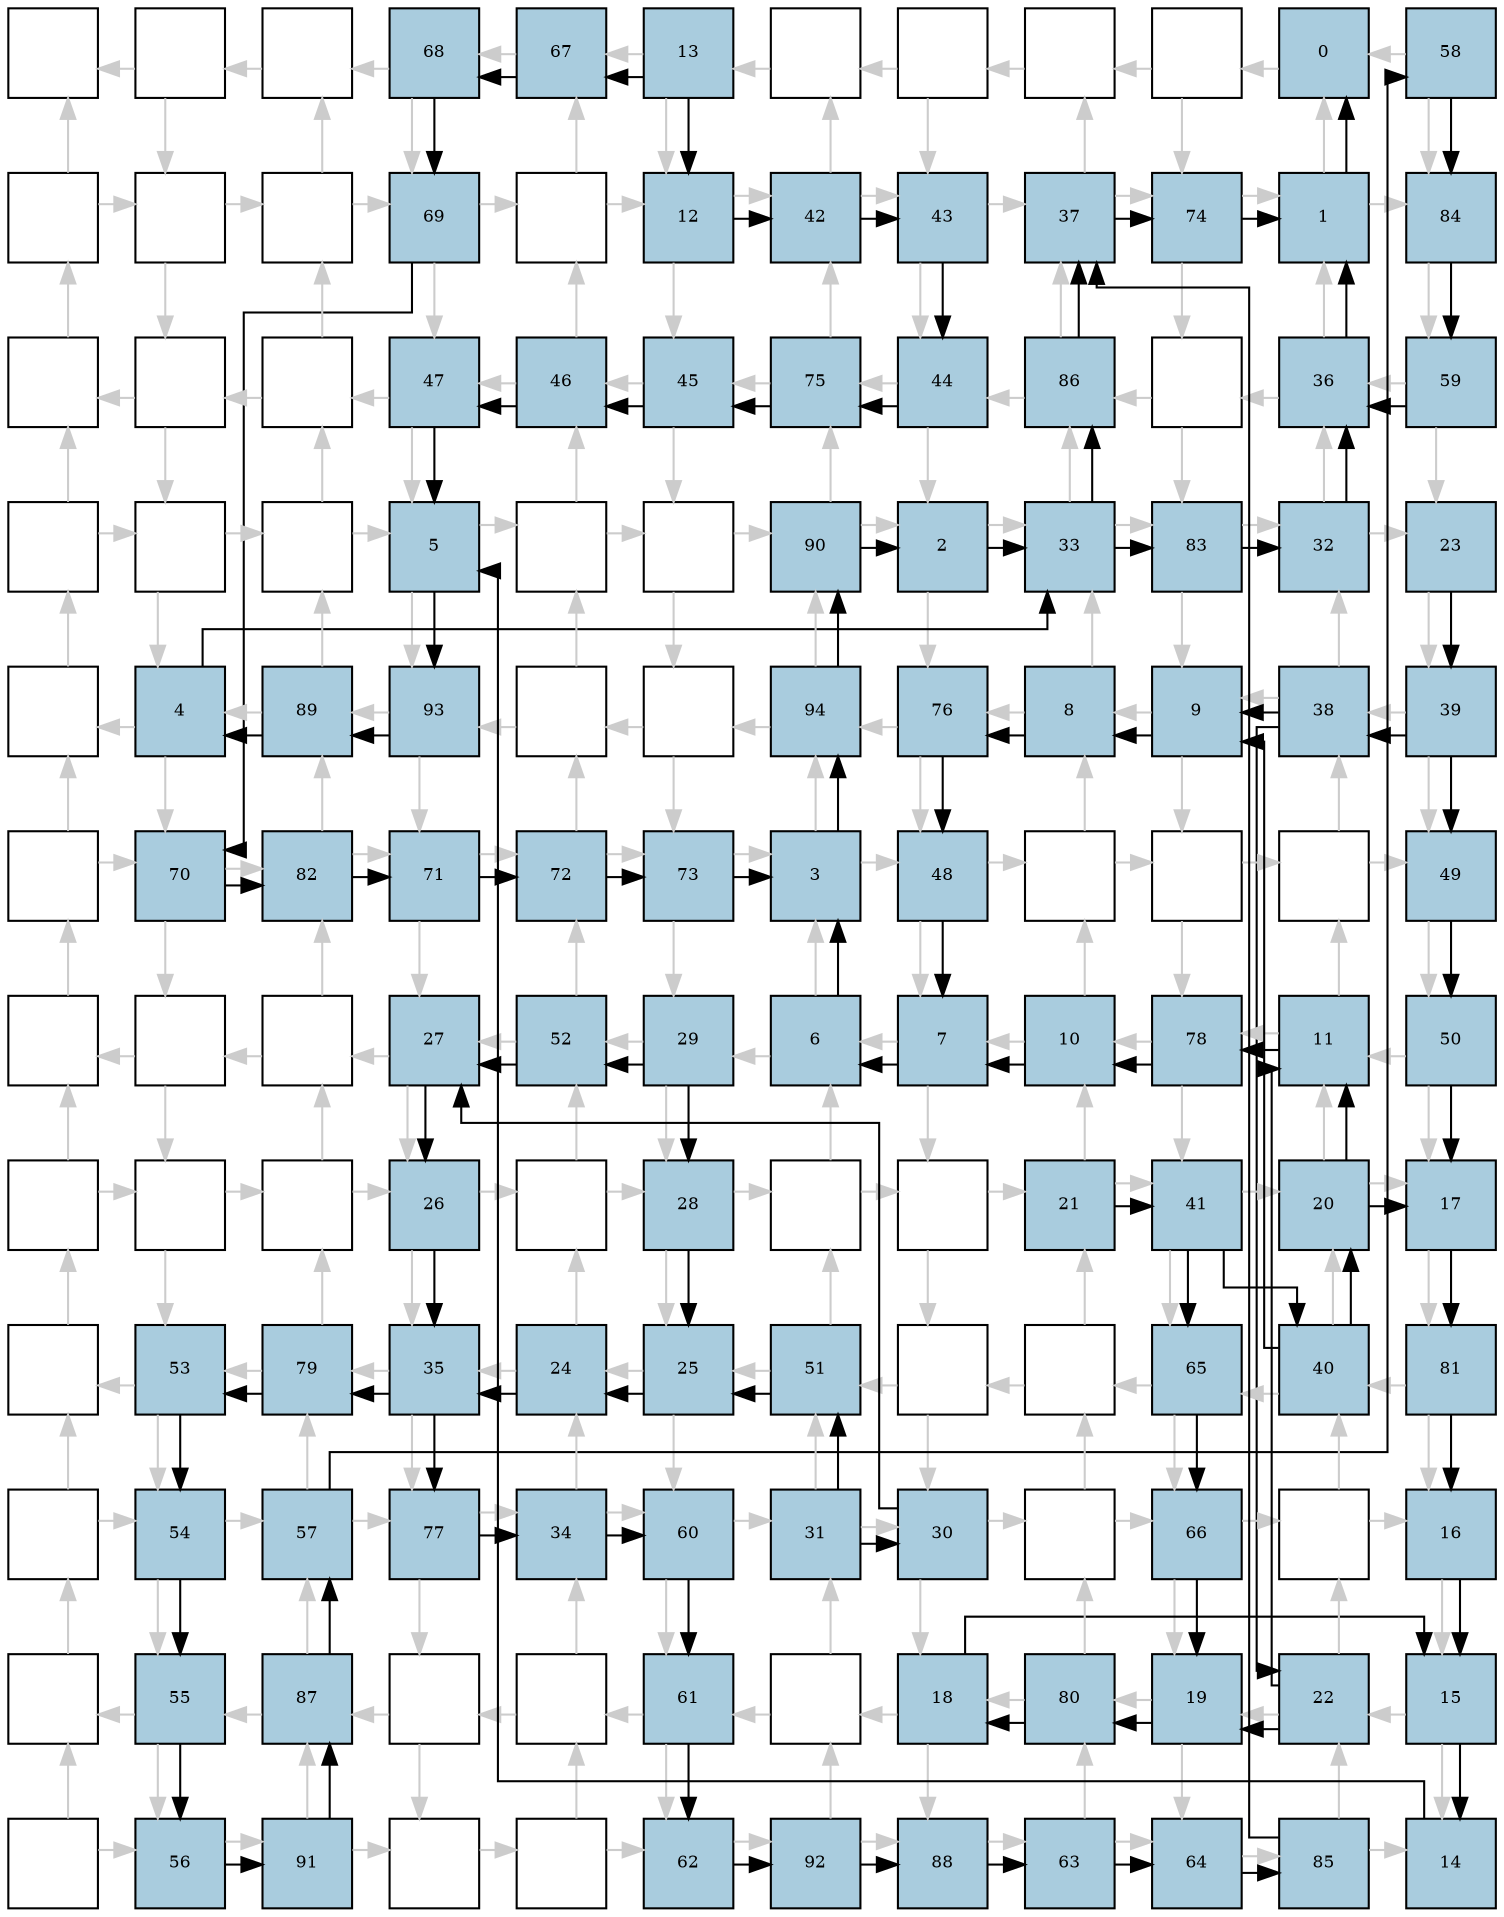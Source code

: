 digraph layout{
rankdir=TB; 

splines=ortho; 

node [style=filled shape=square fixedsize=true width=0.6];
0[label="", fontsize=8, fillcolor="#ffffff"];
1[label="", fontsize=8, fillcolor="#ffffff"];
2[label="", fontsize=8, fillcolor="#ffffff"];
3[label="68", fontsize=8, fillcolor="#a9ccde"];
4[label="67", fontsize=8, fillcolor="#a9ccde"];
5[label="13", fontsize=8, fillcolor="#a9ccde"];
6[label="", fontsize=8, fillcolor="#ffffff"];
7[label="", fontsize=8, fillcolor="#ffffff"];
8[label="", fontsize=8, fillcolor="#ffffff"];
9[label="", fontsize=8, fillcolor="#ffffff"];
10[label="0", fontsize=8, fillcolor="#a9ccde"];
11[label="58", fontsize=8, fillcolor="#a9ccde"];
12[label="", fontsize=8, fillcolor="#ffffff"];
13[label="", fontsize=8, fillcolor="#ffffff"];
14[label="", fontsize=8, fillcolor="#ffffff"];
15[label="69", fontsize=8, fillcolor="#a9ccde"];
16[label="", fontsize=8, fillcolor="#ffffff"];
17[label="12", fontsize=8, fillcolor="#a9ccde"];
18[label="42", fontsize=8, fillcolor="#a9ccde"];
19[label="43", fontsize=8, fillcolor="#a9ccde"];
20[label="37", fontsize=8, fillcolor="#a9ccde"];
21[label="74", fontsize=8, fillcolor="#a9ccde"];
22[label="1", fontsize=8, fillcolor="#a9ccde"];
23[label="84", fontsize=8, fillcolor="#a9ccde"];
24[label="", fontsize=8, fillcolor="#ffffff"];
25[label="", fontsize=8, fillcolor="#ffffff"];
26[label="", fontsize=8, fillcolor="#ffffff"];
27[label="47", fontsize=8, fillcolor="#a9ccde"];
28[label="46", fontsize=8, fillcolor="#a9ccde"];
29[label="45", fontsize=8, fillcolor="#a9ccde"];
30[label="75", fontsize=8, fillcolor="#a9ccde"];
31[label="44", fontsize=8, fillcolor="#a9ccde"];
32[label="86", fontsize=8, fillcolor="#a9ccde"];
33[label="", fontsize=8, fillcolor="#ffffff"];
34[label="36", fontsize=8, fillcolor="#a9ccde"];
35[label="59", fontsize=8, fillcolor="#a9ccde"];
36[label="", fontsize=8, fillcolor="#ffffff"];
37[label="", fontsize=8, fillcolor="#ffffff"];
38[label="", fontsize=8, fillcolor="#ffffff"];
39[label="5", fontsize=8, fillcolor="#a9ccde"];
40[label="", fontsize=8, fillcolor="#ffffff"];
41[label="", fontsize=8, fillcolor="#ffffff"];
42[label="90", fontsize=8, fillcolor="#a9ccde"];
43[label="2", fontsize=8, fillcolor="#a9ccde"];
44[label="33", fontsize=8, fillcolor="#a9ccde"];
45[label="83", fontsize=8, fillcolor="#a9ccde"];
46[label="32", fontsize=8, fillcolor="#a9ccde"];
47[label="23", fontsize=8, fillcolor="#a9ccde"];
48[label="", fontsize=8, fillcolor="#ffffff"];
49[label="4", fontsize=8, fillcolor="#a9ccde"];
50[label="89", fontsize=8, fillcolor="#a9ccde"];
51[label="93", fontsize=8, fillcolor="#a9ccde"];
52[label="", fontsize=8, fillcolor="#ffffff"];
53[label="", fontsize=8, fillcolor="#ffffff"];
54[label="94", fontsize=8, fillcolor="#a9ccde"];
55[label="76", fontsize=8, fillcolor="#a9ccde"];
56[label="8", fontsize=8, fillcolor="#a9ccde"];
57[label="9", fontsize=8, fillcolor="#a9ccde"];
58[label="38", fontsize=8, fillcolor="#a9ccde"];
59[label="39", fontsize=8, fillcolor="#a9ccde"];
60[label="", fontsize=8, fillcolor="#ffffff"];
61[label="70", fontsize=8, fillcolor="#a9ccde"];
62[label="82", fontsize=8, fillcolor="#a9ccde"];
63[label="71", fontsize=8, fillcolor="#a9ccde"];
64[label="72", fontsize=8, fillcolor="#a9ccde"];
65[label="73", fontsize=8, fillcolor="#a9ccde"];
66[label="3", fontsize=8, fillcolor="#a9ccde"];
67[label="48", fontsize=8, fillcolor="#a9ccde"];
68[label="", fontsize=8, fillcolor="#ffffff"];
69[label="", fontsize=8, fillcolor="#ffffff"];
70[label="", fontsize=8, fillcolor="#ffffff"];
71[label="49", fontsize=8, fillcolor="#a9ccde"];
72[label="", fontsize=8, fillcolor="#ffffff"];
73[label="", fontsize=8, fillcolor="#ffffff"];
74[label="", fontsize=8, fillcolor="#ffffff"];
75[label="27", fontsize=8, fillcolor="#a9ccde"];
76[label="52", fontsize=8, fillcolor="#a9ccde"];
77[label="29", fontsize=8, fillcolor="#a9ccde"];
78[label="6", fontsize=8, fillcolor="#a9ccde"];
79[label="7", fontsize=8, fillcolor="#a9ccde"];
80[label="10", fontsize=8, fillcolor="#a9ccde"];
81[label="78", fontsize=8, fillcolor="#a9ccde"];
82[label="11", fontsize=8, fillcolor="#a9ccde"];
83[label="50", fontsize=8, fillcolor="#a9ccde"];
84[label="", fontsize=8, fillcolor="#ffffff"];
85[label="", fontsize=8, fillcolor="#ffffff"];
86[label="", fontsize=8, fillcolor="#ffffff"];
87[label="26", fontsize=8, fillcolor="#a9ccde"];
88[label="", fontsize=8, fillcolor="#ffffff"];
89[label="28", fontsize=8, fillcolor="#a9ccde"];
90[label="", fontsize=8, fillcolor="#ffffff"];
91[label="", fontsize=8, fillcolor="#ffffff"];
92[label="21", fontsize=8, fillcolor="#a9ccde"];
93[label="41", fontsize=8, fillcolor="#a9ccde"];
94[label="20", fontsize=8, fillcolor="#a9ccde"];
95[label="17", fontsize=8, fillcolor="#a9ccde"];
96[label="", fontsize=8, fillcolor="#ffffff"];
97[label="53", fontsize=8, fillcolor="#a9ccde"];
98[label="79", fontsize=8, fillcolor="#a9ccde"];
99[label="35", fontsize=8, fillcolor="#a9ccde"];
100[label="24", fontsize=8, fillcolor="#a9ccde"];
101[label="25", fontsize=8, fillcolor="#a9ccde"];
102[label="51", fontsize=8, fillcolor="#a9ccde"];
103[label="", fontsize=8, fillcolor="#ffffff"];
104[label="", fontsize=8, fillcolor="#ffffff"];
105[label="65", fontsize=8, fillcolor="#a9ccde"];
106[label="40", fontsize=8, fillcolor="#a9ccde"];
107[label="81", fontsize=8, fillcolor="#a9ccde"];
108[label="", fontsize=8, fillcolor="#ffffff"];
109[label="54", fontsize=8, fillcolor="#a9ccde"];
110[label="57", fontsize=8, fillcolor="#a9ccde"];
111[label="77", fontsize=8, fillcolor="#a9ccde"];
112[label="34", fontsize=8, fillcolor="#a9ccde"];
113[label="60", fontsize=8, fillcolor="#a9ccde"];
114[label="31", fontsize=8, fillcolor="#a9ccde"];
115[label="30", fontsize=8, fillcolor="#a9ccde"];
116[label="", fontsize=8, fillcolor="#ffffff"];
117[label="66", fontsize=8, fillcolor="#a9ccde"];
118[label="", fontsize=8, fillcolor="#ffffff"];
119[label="16", fontsize=8, fillcolor="#a9ccde"];
120[label="", fontsize=8, fillcolor="#ffffff"];
121[label="55", fontsize=8, fillcolor="#a9ccde"];
122[label="87", fontsize=8, fillcolor="#a9ccde"];
123[label="", fontsize=8, fillcolor="#ffffff"];
124[label="", fontsize=8, fillcolor="#ffffff"];
125[label="61", fontsize=8, fillcolor="#a9ccde"];
126[label="", fontsize=8, fillcolor="#ffffff"];
127[label="18", fontsize=8, fillcolor="#a9ccde"];
128[label="80", fontsize=8, fillcolor="#a9ccde"];
129[label="19", fontsize=8, fillcolor="#a9ccde"];
130[label="22", fontsize=8, fillcolor="#a9ccde"];
131[label="15", fontsize=8, fillcolor="#a9ccde"];
132[label="", fontsize=8, fillcolor="#ffffff"];
133[label="56", fontsize=8, fillcolor="#a9ccde"];
134[label="91", fontsize=8, fillcolor="#a9ccde"];
135[label="", fontsize=8, fillcolor="#ffffff"];
136[label="", fontsize=8, fillcolor="#ffffff"];
137[label="62", fontsize=8, fillcolor="#a9ccde"];
138[label="92", fontsize=8, fillcolor="#a9ccde"];
139[label="88", fontsize=8, fillcolor="#a9ccde"];
140[label="63", fontsize=8, fillcolor="#a9ccde"];
141[label="64", fontsize=8, fillcolor="#a9ccde"];
142[label="85", fontsize=8, fillcolor="#a9ccde"];
143[label="14", fontsize=8, fillcolor="#a9ccde"];
edge [constraint=false, style=vis];
1 -> 0 [color="#cccccc"];
1 -> 13 [color="#cccccc"];
2 -> 1 [color="#cccccc"];
3 -> 2 [color="#cccccc"];
3 -> 15 [color="#cccccc"];
4 -> 3 [color="#cccccc"];
5 -> 4 [color="#cccccc"];
5 -> 17 [color="#cccccc"];
6 -> 5 [color="#cccccc"];
7 -> 6 [color="#cccccc"];
7 -> 19 [color="#cccccc"];
8 -> 7 [color="#cccccc"];
9 -> 8 [color="#cccccc"];
9 -> 21 [color="#cccccc"];
10 -> 9 [color="#cccccc"];
11 -> 10 [color="#cccccc"];
11 -> 23 [color="#cccccc"];
12 -> 13 [color="#cccccc"];
12 -> 0 [color="#cccccc"];
13 -> 25 [color="#cccccc"];
13 -> 14 [color="#cccccc"];
14 -> 15 [color="#cccccc"];
14 -> 2 [color="#cccccc"];
15 -> 27 [color="#cccccc"];
15 -> 16 [color="#cccccc"];
16 -> 17 [color="#cccccc"];
16 -> 4 [color="#cccccc"];
17 -> 29 [color="#cccccc"];
17 -> 18 [color="#cccccc"];
18 -> 19 [color="#cccccc"];
18 -> 6 [color="#cccccc"];
19 -> 31 [color="#cccccc"];
19 -> 20 [color="#cccccc"];
20 -> 21 [color="#cccccc"];
20 -> 8 [color="#cccccc"];
21 -> 33 [color="#cccccc"];
21 -> 22 [color="#cccccc"];
22 -> 23 [color="#cccccc"];
22 -> 10 [color="#cccccc"];
23 -> 35 [color="#cccccc"];
24 -> 12 [color="#cccccc"];
25 -> 24 [color="#cccccc"];
25 -> 37 [color="#cccccc"];
26 -> 14 [color="#cccccc"];
26 -> 25 [color="#cccccc"];
27 -> 26 [color="#cccccc"];
27 -> 39 [color="#cccccc"];
28 -> 16 [color="#cccccc"];
28 -> 27 [color="#cccccc"];
29 -> 28 [color="#cccccc"];
29 -> 41 [color="#cccccc"];
30 -> 18 [color="#cccccc"];
30 -> 29 [color="#cccccc"];
31 -> 30 [color="#cccccc"];
31 -> 43 [color="#cccccc"];
32 -> 20 [color="#cccccc"];
32 -> 31 [color="#cccccc"];
33 -> 32 [color="#cccccc"];
33 -> 45 [color="#cccccc"];
34 -> 22 [color="#cccccc"];
34 -> 33 [color="#cccccc"];
35 -> 34 [color="#cccccc"];
35 -> 47 [color="#cccccc"];
36 -> 37 [color="#cccccc"];
36 -> 24 [color="#cccccc"];
37 -> 49 [color="#cccccc"];
37 -> 38 [color="#cccccc"];
38 -> 39 [color="#cccccc"];
38 -> 26 [color="#cccccc"];
39 -> 51 [color="#cccccc"];
39 -> 40 [color="#cccccc"];
40 -> 41 [color="#cccccc"];
40 -> 28 [color="#cccccc"];
41 -> 53 [color="#cccccc"];
41 -> 42 [color="#cccccc"];
42 -> 43 [color="#cccccc"];
42 -> 30 [color="#cccccc"];
43 -> 55 [color="#cccccc"];
43 -> 44 [color="#cccccc"];
44 -> 45 [color="#cccccc"];
44 -> 32 [color="#cccccc"];
45 -> 57 [color="#cccccc"];
45 -> 46 [color="#cccccc"];
46 -> 47 [color="#cccccc"];
46 -> 34 [color="#cccccc"];
47 -> 59 [color="#cccccc"];
48 -> 36 [color="#cccccc"];
49 -> 48 [color="#cccccc"];
49 -> 61 [color="#cccccc"];
50 -> 38 [color="#cccccc"];
50 -> 49 [color="#cccccc"];
51 -> 50 [color="#cccccc"];
51 -> 63 [color="#cccccc"];
52 -> 40 [color="#cccccc"];
52 -> 51 [color="#cccccc"];
53 -> 52 [color="#cccccc"];
53 -> 65 [color="#cccccc"];
54 -> 42 [color="#cccccc"];
54 -> 53 [color="#cccccc"];
55 -> 54 [color="#cccccc"];
55 -> 67 [color="#cccccc"];
56 -> 44 [color="#cccccc"];
56 -> 55 [color="#cccccc"];
57 -> 56 [color="#cccccc"];
57 -> 69 [color="#cccccc"];
58 -> 46 [color="#cccccc"];
58 -> 57 [color="#cccccc"];
59 -> 58 [color="#cccccc"];
59 -> 71 [color="#cccccc"];
60 -> 61 [color="#cccccc"];
60 -> 48 [color="#cccccc"];
61 -> 73 [color="#cccccc"];
61 -> 62 [color="#cccccc"];
62 -> 63 [color="#cccccc"];
62 -> 50 [color="#cccccc"];
63 -> 75 [color="#cccccc"];
63 -> 64 [color="#cccccc"];
64 -> 65 [color="#cccccc"];
64 -> 52 [color="#cccccc"];
65 -> 77 [color="#cccccc"];
65 -> 66 [color="#cccccc"];
66 -> 67 [color="#cccccc"];
66 -> 54 [color="#cccccc"];
67 -> 79 [color="#cccccc"];
67 -> 68 [color="#cccccc"];
68 -> 69 [color="#cccccc"];
68 -> 56 [color="#cccccc"];
69 -> 81 [color="#cccccc"];
69 -> 70 [color="#cccccc"];
70 -> 71 [color="#cccccc"];
70 -> 58 [color="#cccccc"];
71 -> 83 [color="#cccccc"];
72 -> 60 [color="#cccccc"];
73 -> 72 [color="#cccccc"];
73 -> 85 [color="#cccccc"];
74 -> 62 [color="#cccccc"];
74 -> 73 [color="#cccccc"];
75 -> 74 [color="#cccccc"];
75 -> 87 [color="#cccccc"];
76 -> 64 [color="#cccccc"];
76 -> 75 [color="#cccccc"];
77 -> 76 [color="#cccccc"];
77 -> 89 [color="#cccccc"];
78 -> 66 [color="#cccccc"];
78 -> 77 [color="#cccccc"];
79 -> 78 [color="#cccccc"];
79 -> 91 [color="#cccccc"];
80 -> 68 [color="#cccccc"];
80 -> 79 [color="#cccccc"];
81 -> 80 [color="#cccccc"];
81 -> 93 [color="#cccccc"];
82 -> 70 [color="#cccccc"];
82 -> 81 [color="#cccccc"];
83 -> 82 [color="#cccccc"];
83 -> 95 [color="#cccccc"];
84 -> 85 [color="#cccccc"];
84 -> 72 [color="#cccccc"];
85 -> 97 [color="#cccccc"];
85 -> 86 [color="#cccccc"];
86 -> 87 [color="#cccccc"];
86 -> 74 [color="#cccccc"];
87 -> 99 [color="#cccccc"];
87 -> 88 [color="#cccccc"];
88 -> 89 [color="#cccccc"];
88 -> 76 [color="#cccccc"];
89 -> 101 [color="#cccccc"];
89 -> 90 [color="#cccccc"];
90 -> 91 [color="#cccccc"];
90 -> 78 [color="#cccccc"];
91 -> 103 [color="#cccccc"];
91 -> 92 [color="#cccccc"];
92 -> 93 [color="#cccccc"];
92 -> 80 [color="#cccccc"];
93 -> 105 [color="#cccccc"];
93 -> 94 [color="#cccccc"];
94 -> 95 [color="#cccccc"];
94 -> 82 [color="#cccccc"];
95 -> 107 [color="#cccccc"];
96 -> 84 [color="#cccccc"];
97 -> 96 [color="#cccccc"];
97 -> 109 [color="#cccccc"];
98 -> 86 [color="#cccccc"];
98 -> 97 [color="#cccccc"];
99 -> 98 [color="#cccccc"];
99 -> 111 [color="#cccccc"];
100 -> 88 [color="#cccccc"];
100 -> 99 [color="#cccccc"];
101 -> 100 [color="#cccccc"];
101 -> 113 [color="#cccccc"];
102 -> 90 [color="#cccccc"];
102 -> 101 [color="#cccccc"];
103 -> 102 [color="#cccccc"];
103 -> 115 [color="#cccccc"];
104 -> 92 [color="#cccccc"];
104 -> 103 [color="#cccccc"];
105 -> 104 [color="#cccccc"];
105 -> 117 [color="#cccccc"];
106 -> 94 [color="#cccccc"];
106 -> 105 [color="#cccccc"];
107 -> 106 [color="#cccccc"];
107 -> 119 [color="#cccccc"];
108 -> 109 [color="#cccccc"];
108 -> 96 [color="#cccccc"];
109 -> 121 [color="#cccccc"];
109 -> 110 [color="#cccccc"];
110 -> 111 [color="#cccccc"];
110 -> 98 [color="#cccccc"];
111 -> 123 [color="#cccccc"];
111 -> 112 [color="#cccccc"];
112 -> 113 [color="#cccccc"];
112 -> 100 [color="#cccccc"];
113 -> 125 [color="#cccccc"];
113 -> 114 [color="#cccccc"];
114 -> 115 [color="#cccccc"];
114 -> 102 [color="#cccccc"];
115 -> 127 [color="#cccccc"];
115 -> 116 [color="#cccccc"];
116 -> 117 [color="#cccccc"];
116 -> 104 [color="#cccccc"];
117 -> 129 [color="#cccccc"];
117 -> 118 [color="#cccccc"];
118 -> 119 [color="#cccccc"];
118 -> 106 [color="#cccccc"];
119 -> 131 [color="#cccccc"];
120 -> 108 [color="#cccccc"];
121 -> 120 [color="#cccccc"];
121 -> 133 [color="#cccccc"];
122 -> 110 [color="#cccccc"];
122 -> 121 [color="#cccccc"];
123 -> 122 [color="#cccccc"];
123 -> 135 [color="#cccccc"];
124 -> 112 [color="#cccccc"];
124 -> 123 [color="#cccccc"];
125 -> 124 [color="#cccccc"];
125 -> 137 [color="#cccccc"];
126 -> 114 [color="#cccccc"];
126 -> 125 [color="#cccccc"];
127 -> 126 [color="#cccccc"];
127 -> 139 [color="#cccccc"];
128 -> 116 [color="#cccccc"];
128 -> 127 [color="#cccccc"];
129 -> 128 [color="#cccccc"];
129 -> 141 [color="#cccccc"];
130 -> 118 [color="#cccccc"];
130 -> 129 [color="#cccccc"];
131 -> 130 [color="#cccccc"];
131 -> 143 [color="#cccccc"];
132 -> 133 [color="#cccccc"];
132 -> 120 [color="#cccccc"];
133 -> 134 [color="#cccccc"];
134 -> 135 [color="#cccccc"];
134 -> 122 [color="#cccccc"];
135 -> 136 [color="#cccccc"];
136 -> 137 [color="#cccccc"];
136 -> 124 [color="#cccccc"];
137 -> 138 [color="#cccccc"];
138 -> 139 [color="#cccccc"];
138 -> 126 [color="#cccccc"];
139 -> 140 [color="#cccccc"];
140 -> 141 [color="#cccccc"];
140 -> 128 [color="#cccccc"];
141 -> 142 [color="#cccccc"];
142 -> 143 [color="#cccccc"];
142 -> 130 [color="#cccccc"];
17 -> 18;
18 -> 19;
19 -> 31;
31 -> 30;
30 -> 29;
29 -> 28;
28 -> 27;
27 -> 39;
143 -> 39;
94 -> 82;
130 -> 82;
56 -> 55;
55 -> 67;
67 -> 79;
80 -> 79;
99 -> 111;
111 -> 112;
44 -> 45;
45 -> 46;
43 -> 44;
49 -> 44;
114 -> 115;
77 -> 89;
106 -> 94;
47 -> 59;
82 -> 81;
81 -> 80;
59 -> 71;
71 -> 83;
83 -> 95;
94 -> 95;
127 -> 131;
119 -> 131;
58 -> 57;
106 -> 57;
59 -> 58;
58 -> 130;
87 -> 99;
100 -> 99;
79 -> 78;
89 -> 101;
114 -> 102;
102 -> 101;
115 -> 75;
77 -> 76;
76 -> 75;
46 -> 34;
99 -> 98;
98 -> 97;
97 -> 109;
109 -> 121;
121 -> 133;
133 -> 134;
134 -> 122;
122 -> 110;
110 -> 11;
11 -> 23;
23 -> 35;
35 -> 34;
101 -> 100;
112 -> 113;
113 -> 125;
125 -> 137;
137 -> 138;
138 -> 139;
139 -> 140;
140 -> 141;
141 -> 142;
142 -> 20;
44 -> 32;
32 -> 20;
57 -> 56;
93 -> 105;
105 -> 117;
117 -> 129;
130 -> 129;
93 -> 106;
92 -> 93;
5 -> 17;
129 -> 128;
128 -> 127;
95 -> 107;
107 -> 119;
131 -> 143;
5 -> 4;
4 -> 3;
3 -> 15;
15 -> 61;
61 -> 62;
62 -> 63;
63 -> 64;
64 -> 65;
65 -> 66;
78 -> 66;
34 -> 22;
20 -> 21;
21 -> 22;
39 -> 51;
51 -> 50;
50 -> 49;
66 -> 54;
54 -> 42;
42 -> 43;
22 -> 10;
75 -> 87;
edge [constraint=true, style=invis];
0 -> 12 -> 24 -> 36 -> 48 -> 60 -> 72 -> 84 -> 96 -> 108 -> 120 -> 132;
1 -> 13 -> 25 -> 37 -> 49 -> 61 -> 73 -> 85 -> 97 -> 109 -> 121 -> 133;
2 -> 14 -> 26 -> 38 -> 50 -> 62 -> 74 -> 86 -> 98 -> 110 -> 122 -> 134;
3 -> 15 -> 27 -> 39 -> 51 -> 63 -> 75 -> 87 -> 99 -> 111 -> 123 -> 135;
4 -> 16 -> 28 -> 40 -> 52 -> 64 -> 76 -> 88 -> 100 -> 112 -> 124 -> 136;
5 -> 17 -> 29 -> 41 -> 53 -> 65 -> 77 -> 89 -> 101 -> 113 -> 125 -> 137;
6 -> 18 -> 30 -> 42 -> 54 -> 66 -> 78 -> 90 -> 102 -> 114 -> 126 -> 138;
7 -> 19 -> 31 -> 43 -> 55 -> 67 -> 79 -> 91 -> 103 -> 115 -> 127 -> 139;
8 -> 20 -> 32 -> 44 -> 56 -> 68 -> 80 -> 92 -> 104 -> 116 -> 128 -> 140;
9 -> 21 -> 33 -> 45 -> 57 -> 69 -> 81 -> 93 -> 105 -> 117 -> 129 -> 141;
10 -> 22 -> 34 -> 46 -> 58 -> 70 -> 82 -> 94 -> 106 -> 118 -> 130 -> 142;
11 -> 23 -> 35 -> 47 -> 59 -> 71 -> 83 -> 95 -> 107 -> 119 -> 131 -> 143;
rank = same { 0 -> 1 -> 2 -> 3 -> 4 -> 5 -> 6 -> 7 -> 8 -> 9 -> 10 -> 11;};
rank = same { 12 -> 13 -> 14 -> 15 -> 16 -> 17 -> 18 -> 19 -> 20 -> 21 -> 22 -> 23;};
rank = same { 24 -> 25 -> 26 -> 27 -> 28 -> 29 -> 30 -> 31 -> 32 -> 33 -> 34 -> 35;};
rank = same { 36 -> 37 -> 38 -> 39 -> 40 -> 41 -> 42 -> 43 -> 44 -> 45 -> 46 -> 47;};
rank = same { 48 -> 49 -> 50 -> 51 -> 52 -> 53 -> 54 -> 55 -> 56 -> 57 -> 58 -> 59;};
rank = same { 60 -> 61 -> 62 -> 63 -> 64 -> 65 -> 66 -> 67 -> 68 -> 69 -> 70 -> 71;};
rank = same { 72 -> 73 -> 74 -> 75 -> 76 -> 77 -> 78 -> 79 -> 80 -> 81 -> 82 -> 83;};
rank = same { 84 -> 85 -> 86 -> 87 -> 88 -> 89 -> 90 -> 91 -> 92 -> 93 -> 94 -> 95;};
rank = same { 96 -> 97 -> 98 -> 99 -> 100 -> 101 -> 102 -> 103 -> 104 -> 105 -> 106 -> 107;};
rank = same { 108 -> 109 -> 110 -> 111 -> 112 -> 113 -> 114 -> 115 -> 116 -> 117 -> 118 -> 119;};
rank = same { 120 -> 121 -> 122 -> 123 -> 124 -> 125 -> 126 -> 127 -> 128 -> 129 -> 130 -> 131;};
rank = same { 132 -> 133 -> 134 -> 135 -> 136 -> 137 -> 138 -> 139 -> 140 -> 141 -> 142 -> 143;};
}
